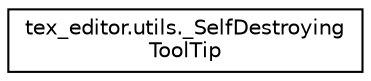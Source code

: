 digraph "Graphical Class Hierarchy"
{
  edge [fontname="Helvetica",fontsize="10",labelfontname="Helvetica",labelfontsize="10"];
  node [fontname="Helvetica",fontsize="10",shape=record];
  rankdir="LR";
  Node1 [label="tex_editor.utils._SelfDestroying\lToolTip",height=0.2,width=0.4,color="black", fillcolor="white", style="filled",URL="$classtex__editor_1_1utils_1_1___self_destroying_tool_tip.html"];
}
